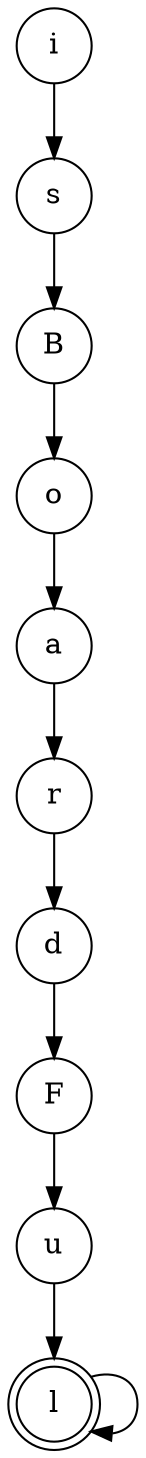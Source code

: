 digraph {   
    node [shape = doublecircle, color = black] l ;
    node [shape = circle];
    node [color= black];
    i -> s -> B -> o -> a -> r -> d -> F -> u -> l -> l;	
}